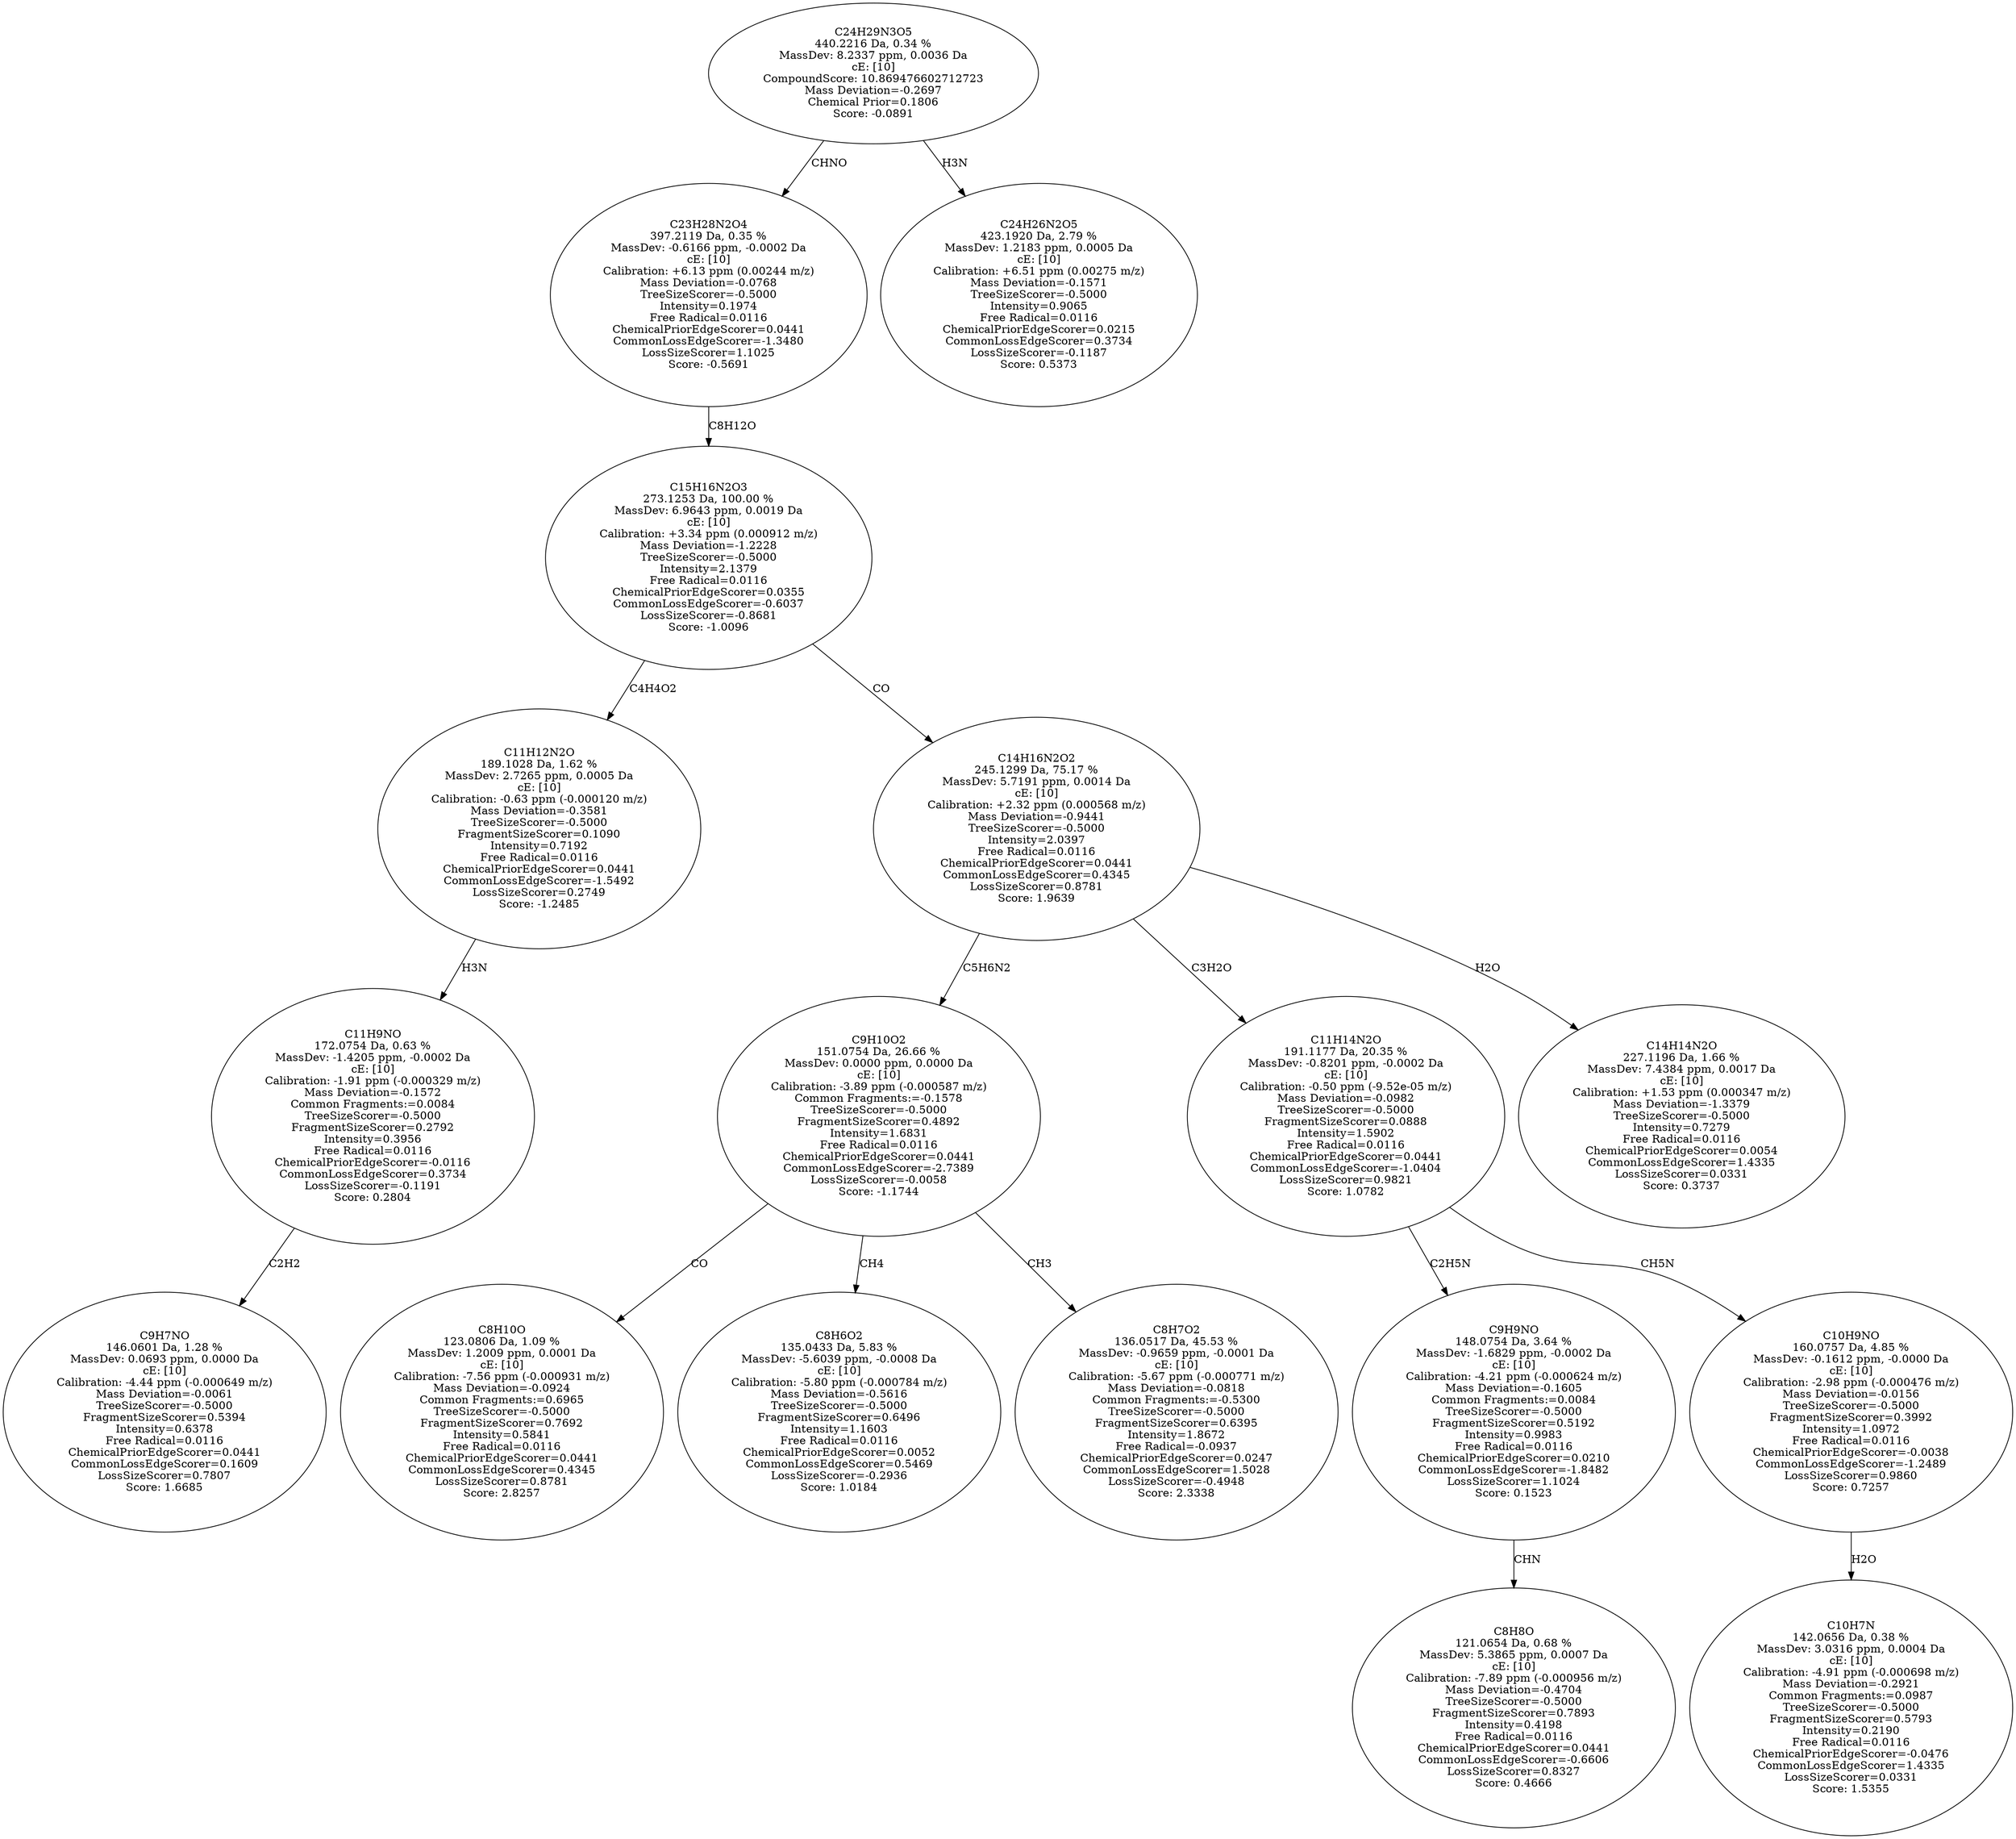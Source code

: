 strict digraph {
v1 [label="C9H7NO\n146.0601 Da, 1.28 %\nMassDev: 0.0693 ppm, 0.0000 Da\ncE: [10]\nCalibration: -4.44 ppm (-0.000649 m/z)\nMass Deviation=-0.0061\nTreeSizeScorer=-0.5000\nFragmentSizeScorer=0.5394\nIntensity=0.6378\nFree Radical=0.0116\nChemicalPriorEdgeScorer=0.0441\nCommonLossEdgeScorer=0.1609\nLossSizeScorer=0.7807\nScore: 1.6685"];
v2 [label="C11H9NO\n172.0754 Da, 0.63 %\nMassDev: -1.4205 ppm, -0.0002 Da\ncE: [10]\nCalibration: -1.91 ppm (-0.000329 m/z)\nMass Deviation=-0.1572\nCommon Fragments:=0.0084\nTreeSizeScorer=-0.5000\nFragmentSizeScorer=0.2792\nIntensity=0.3956\nFree Radical=0.0116\nChemicalPriorEdgeScorer=-0.0116\nCommonLossEdgeScorer=0.3734\nLossSizeScorer=-0.1191\nScore: 0.2804"];
v3 [label="C11H12N2O\n189.1028 Da, 1.62 %\nMassDev: 2.7265 ppm, 0.0005 Da\ncE: [10]\nCalibration: -0.63 ppm (-0.000120 m/z)\nMass Deviation=-0.3581\nTreeSizeScorer=-0.5000\nFragmentSizeScorer=0.1090\nIntensity=0.7192\nFree Radical=0.0116\nChemicalPriorEdgeScorer=0.0441\nCommonLossEdgeScorer=-1.5492\nLossSizeScorer=0.2749\nScore: -1.2485"];
v4 [label="C8H10O\n123.0806 Da, 1.09 %\nMassDev: 1.2009 ppm, 0.0001 Da\ncE: [10]\nCalibration: -7.56 ppm (-0.000931 m/z)\nMass Deviation=-0.0924\nCommon Fragments:=0.6965\nTreeSizeScorer=-0.5000\nFragmentSizeScorer=0.7692\nIntensity=0.5841\nFree Radical=0.0116\nChemicalPriorEdgeScorer=0.0441\nCommonLossEdgeScorer=0.4345\nLossSizeScorer=0.8781\nScore: 2.8257"];
v5 [label="C8H6O2\n135.0433 Da, 5.83 %\nMassDev: -5.6039 ppm, -0.0008 Da\ncE: [10]\nCalibration: -5.80 ppm (-0.000784 m/z)\nMass Deviation=-0.5616\nTreeSizeScorer=-0.5000\nFragmentSizeScorer=0.6496\nIntensity=1.1603\nFree Radical=0.0116\nChemicalPriorEdgeScorer=0.0052\nCommonLossEdgeScorer=0.5469\nLossSizeScorer=-0.2936\nScore: 1.0184"];
v6 [label="C8H7O2\n136.0517 Da, 45.53 %\nMassDev: -0.9659 ppm, -0.0001 Da\ncE: [10]\nCalibration: -5.67 ppm (-0.000771 m/z)\nMass Deviation=-0.0818\nCommon Fragments:=-0.5300\nTreeSizeScorer=-0.5000\nFragmentSizeScorer=0.6395\nIntensity=1.8672\nFree Radical=-0.0937\nChemicalPriorEdgeScorer=0.0247\nCommonLossEdgeScorer=1.5028\nLossSizeScorer=-0.4948\nScore: 2.3338"];
v7 [label="C9H10O2\n151.0754 Da, 26.66 %\nMassDev: 0.0000 ppm, 0.0000 Da\ncE: [10]\nCalibration: -3.89 ppm (-0.000587 m/z)\nCommon Fragments:=-0.1578\nTreeSizeScorer=-0.5000\nFragmentSizeScorer=0.4892\nIntensity=1.6831\nFree Radical=0.0116\nChemicalPriorEdgeScorer=0.0441\nCommonLossEdgeScorer=-2.7389\nLossSizeScorer=-0.0058\nScore: -1.1744"];
v8 [label="C8H8O\n121.0654 Da, 0.68 %\nMassDev: 5.3865 ppm, 0.0007 Da\ncE: [10]\nCalibration: -7.89 ppm (-0.000956 m/z)\nMass Deviation=-0.4704\nTreeSizeScorer=-0.5000\nFragmentSizeScorer=0.7893\nIntensity=0.4198\nFree Radical=0.0116\nChemicalPriorEdgeScorer=0.0441\nCommonLossEdgeScorer=-0.6606\nLossSizeScorer=0.8327\nScore: 0.4666"];
v9 [label="C9H9NO\n148.0754 Da, 3.64 %\nMassDev: -1.6829 ppm, -0.0002 Da\ncE: [10]\nCalibration: -4.21 ppm (-0.000624 m/z)\nMass Deviation=-0.1605\nCommon Fragments:=0.0084\nTreeSizeScorer=-0.5000\nFragmentSizeScorer=0.5192\nIntensity=0.9983\nFree Radical=0.0116\nChemicalPriorEdgeScorer=0.0210\nCommonLossEdgeScorer=-1.8482\nLossSizeScorer=1.1024\nScore: 0.1523"];
v10 [label="C10H7N\n142.0656 Da, 0.38 %\nMassDev: 3.0316 ppm, 0.0004 Da\ncE: [10]\nCalibration: -4.91 ppm (-0.000698 m/z)\nMass Deviation=-0.2921\nCommon Fragments:=0.0987\nTreeSizeScorer=-0.5000\nFragmentSizeScorer=0.5793\nIntensity=0.2190\nFree Radical=0.0116\nChemicalPriorEdgeScorer=-0.0476\nCommonLossEdgeScorer=1.4335\nLossSizeScorer=0.0331\nScore: 1.5355"];
v11 [label="C10H9NO\n160.0757 Da, 4.85 %\nMassDev: -0.1612 ppm, -0.0000 Da\ncE: [10]\nCalibration: -2.98 ppm (-0.000476 m/z)\nMass Deviation=-0.0156\nTreeSizeScorer=-0.5000\nFragmentSizeScorer=0.3992\nIntensity=1.0972\nFree Radical=0.0116\nChemicalPriorEdgeScorer=-0.0038\nCommonLossEdgeScorer=-1.2489\nLossSizeScorer=0.9860\nScore: 0.7257"];
v12 [label="C11H14N2O\n191.1177 Da, 20.35 %\nMassDev: -0.8201 ppm, -0.0002 Da\ncE: [10]\nCalibration: -0.50 ppm (-9.52e-05 m/z)\nMass Deviation=-0.0982\nTreeSizeScorer=-0.5000\nFragmentSizeScorer=0.0888\nIntensity=1.5902\nFree Radical=0.0116\nChemicalPriorEdgeScorer=0.0441\nCommonLossEdgeScorer=-1.0404\nLossSizeScorer=0.9821\nScore: 1.0782"];
v13 [label="C14H14N2O\n227.1196 Da, 1.66 %\nMassDev: 7.4384 ppm, 0.0017 Da\ncE: [10]\nCalibration: +1.53 ppm (0.000347 m/z)\nMass Deviation=-1.3379\nTreeSizeScorer=-0.5000\nIntensity=0.7279\nFree Radical=0.0116\nChemicalPriorEdgeScorer=0.0054\nCommonLossEdgeScorer=1.4335\nLossSizeScorer=0.0331\nScore: 0.3737"];
v14 [label="C14H16N2O2\n245.1299 Da, 75.17 %\nMassDev: 5.7191 ppm, 0.0014 Da\ncE: [10]\nCalibration: +2.32 ppm (0.000568 m/z)\nMass Deviation=-0.9441\nTreeSizeScorer=-0.5000\nIntensity=2.0397\nFree Radical=0.0116\nChemicalPriorEdgeScorer=0.0441\nCommonLossEdgeScorer=0.4345\nLossSizeScorer=0.8781\nScore: 1.9639"];
v15 [label="C15H16N2O3\n273.1253 Da, 100.00 %\nMassDev: 6.9643 ppm, 0.0019 Da\ncE: [10]\nCalibration: +3.34 ppm (0.000912 m/z)\nMass Deviation=-1.2228\nTreeSizeScorer=-0.5000\nIntensity=2.1379\nFree Radical=0.0116\nChemicalPriorEdgeScorer=0.0355\nCommonLossEdgeScorer=-0.6037\nLossSizeScorer=-0.8681\nScore: -1.0096"];
v16 [label="C23H28N2O4\n397.2119 Da, 0.35 %\nMassDev: -0.6166 ppm, -0.0002 Da\ncE: [10]\nCalibration: +6.13 ppm (0.00244 m/z)\nMass Deviation=-0.0768\nTreeSizeScorer=-0.5000\nIntensity=0.1974\nFree Radical=0.0116\nChemicalPriorEdgeScorer=0.0441\nCommonLossEdgeScorer=-1.3480\nLossSizeScorer=1.1025\nScore: -0.5691"];
v17 [label="C24H26N2O5\n423.1920 Da, 2.79 %\nMassDev: 1.2183 ppm, 0.0005 Da\ncE: [10]\nCalibration: +6.51 ppm (0.00275 m/z)\nMass Deviation=-0.1571\nTreeSizeScorer=-0.5000\nIntensity=0.9065\nFree Radical=0.0116\nChemicalPriorEdgeScorer=0.0215\nCommonLossEdgeScorer=0.3734\nLossSizeScorer=-0.1187\nScore: 0.5373"];
v18 [label="C24H29N3O5\n440.2216 Da, 0.34 %\nMassDev: 8.2337 ppm, 0.0036 Da\ncE: [10]\nCompoundScore: 10.869476602712723\nMass Deviation=-0.2697\nChemical Prior=0.1806\nScore: -0.0891"];
v2 -> v1 [label="C2H2"];
v3 -> v2 [label="H3N"];
v15 -> v3 [label="C4H4O2"];
v7 -> v4 [label="CO"];
v7 -> v5 [label="CH4"];
v7 -> v6 [label="CH3"];
v14 -> v7 [label="C5H6N2"];
v9 -> v8 [label="CHN"];
v12 -> v9 [label="C2H5N"];
v11 -> v10 [label="H2O"];
v12 -> v11 [label="CH5N"];
v14 -> v12 [label="C3H2O"];
v14 -> v13 [label="H2O"];
v15 -> v14 [label="CO"];
v16 -> v15 [label="C8H12O"];
v18 -> v16 [label="CHNO"];
v18 -> v17 [label="H3N"];
}